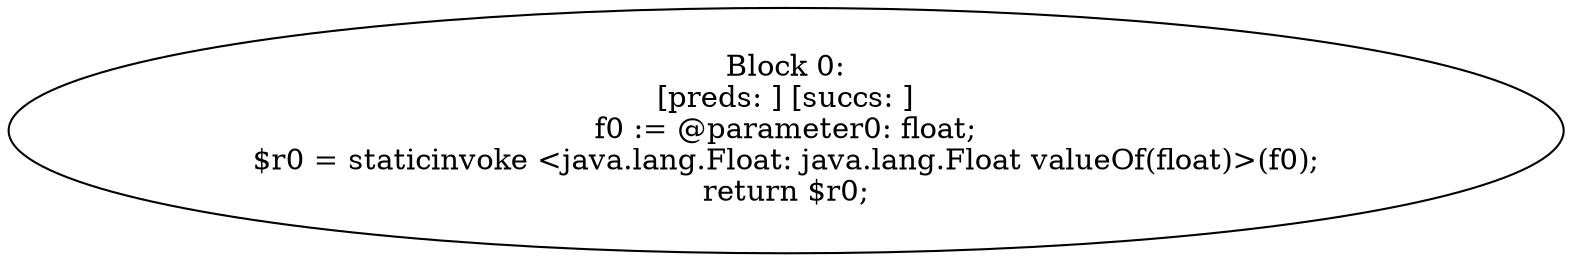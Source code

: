 digraph "unitGraph" {
    "Block 0:
[preds: ] [succs: ]
f0 := @parameter0: float;
$r0 = staticinvoke <java.lang.Float: java.lang.Float valueOf(float)>(f0);
return $r0;
"
}
